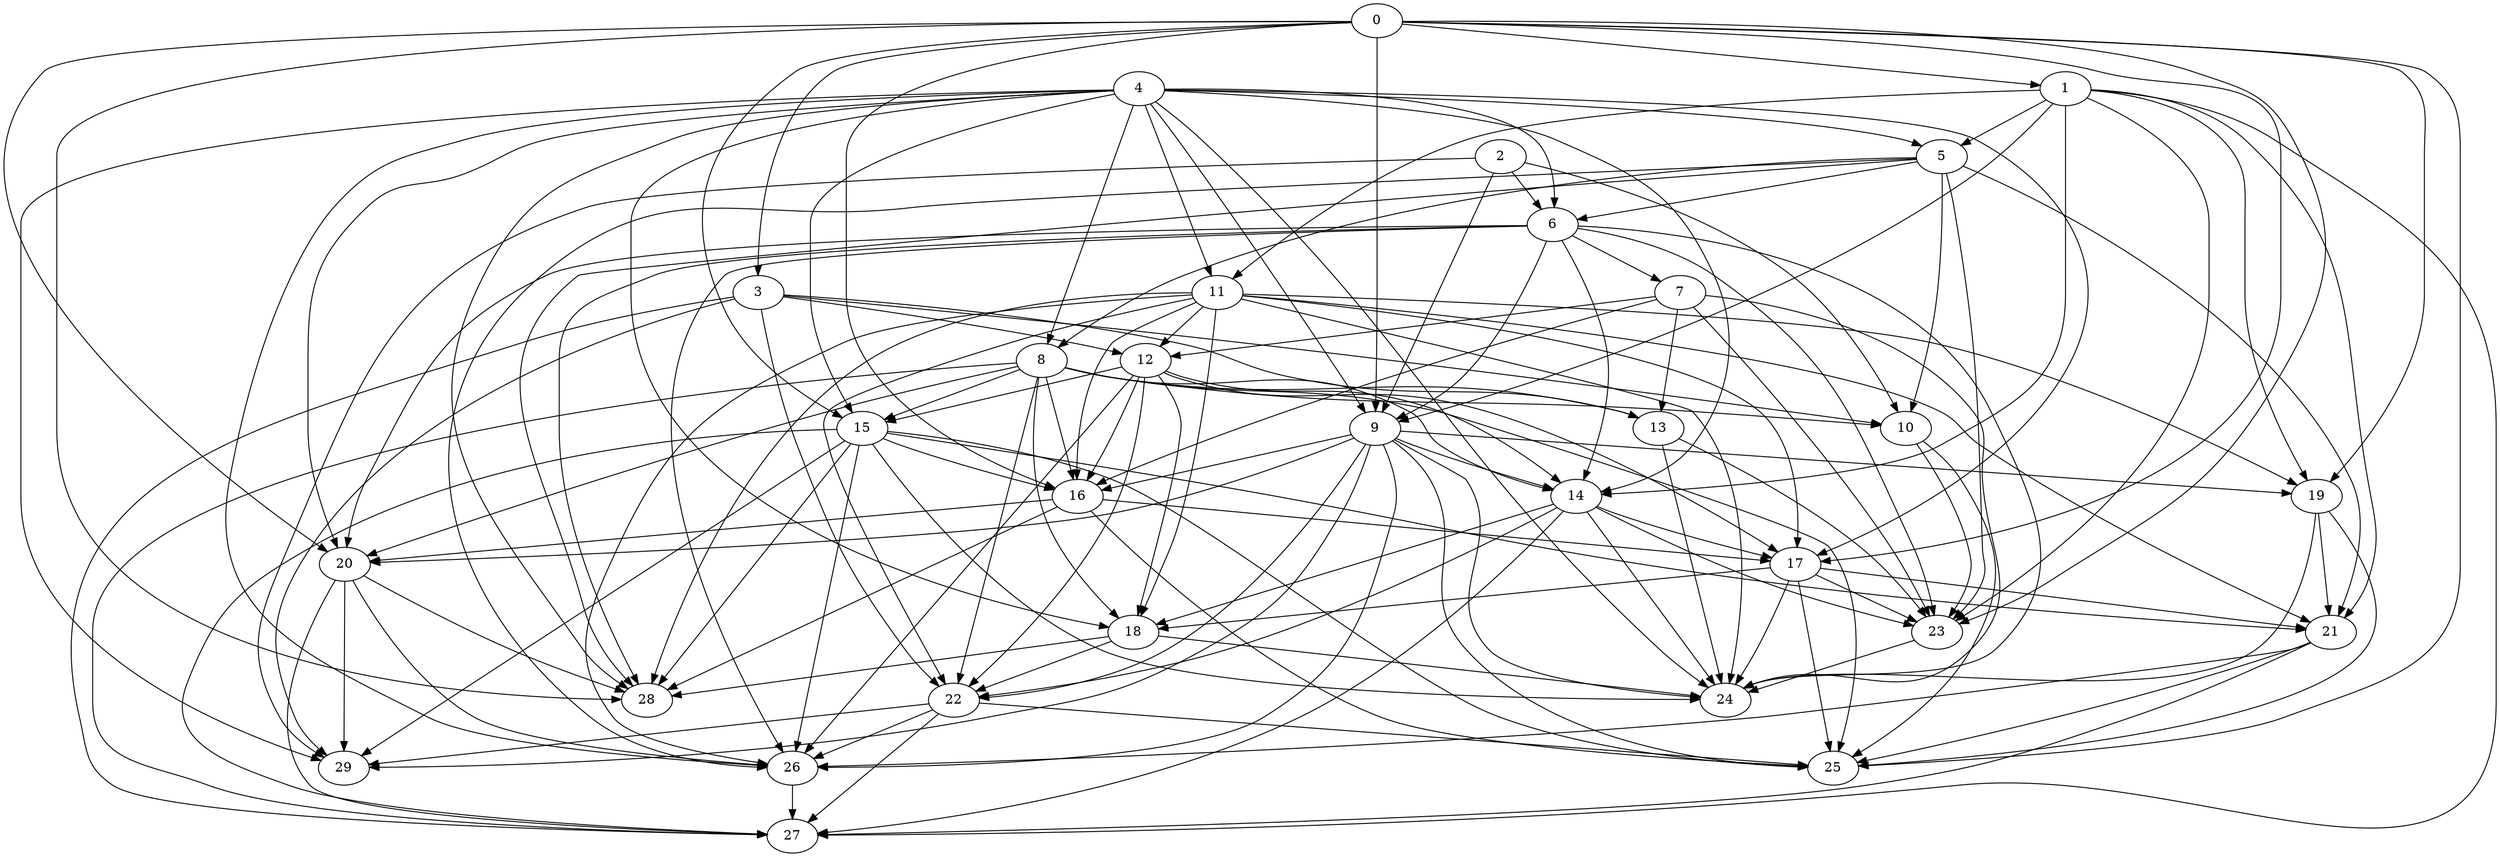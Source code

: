 digraph "Random_Nodes_30_Density_4.83_CCR_1.00_WeightType_Random_Homogeneous-4" {
0 [Weight=19];
1 [Weight=29];
4 [Weight=24];
5 [Weight=44];
2 [Weight=15];
6 [Weight=24];
11 [Weight=44];
7 [Weight=24];
3 [Weight=10];
12 [Weight=39];
9 [Weight=24];
8 [Weight=19];
14 [Weight=39];
15 [Weight=19];
16 [Weight=10];
17 [Weight=24];
18 [Weight=34];
13 [Weight=49];
19 [Weight=15];
20 [Weight=29];
10 [Weight=19];
22 [Weight=29];
21 [Weight=19];
23 [Weight=29];
26 [Weight=44];
24 [Weight=49];
29 [Weight=49];
28 [Weight=39];
25 [Weight=29];
27 [Weight=24];
22 -> 26 [Weight=3];
7 -> 23 [Weight=3];
1 -> 21 [Weight=7];
6 -> 24 [Weight=2];
9 -> 14 [Weight=9];
11 -> 12 [Weight=9];
17 -> 25 [Weight=7];
4 -> 8 [Weight=10];
4 -> 18 [Weight=8];
8 -> 20 [Weight=5];
13 -> 23 [Weight=9];
2 -> 6 [Weight=4];
5 -> 10 [Weight=6];
6 -> 26 [Weight=8];
23 -> 24 [Weight=4];
18 -> 24 [Weight=8];
16 -> 20 [Weight=10];
22 -> 25 [Weight=6];
4 -> 14 [Weight=10];
8 -> 13 [Weight=5];
20 -> 27 [Weight=3];
6 -> 7 [Weight=5];
16 -> 17 [Weight=3];
3 -> 10 [Weight=7];
9 -> 26 [Weight=10];
8 -> 16 [Weight=4];
12 -> 26 [Weight=3];
0 -> 1 [Weight=8];
8 -> 14 [Weight=3];
11 -> 26 [Weight=8];
10 -> 23 [Weight=2];
5 -> 6 [Weight=7];
11 -> 24 [Weight=5];
2 -> 10 [Weight=7];
11 -> 28 [Weight=8];
15 -> 29 [Weight=8];
4 -> 6 [Weight=4];
12 -> 14 [Weight=6];
2 -> 29 [Weight=7];
6 -> 20 [Weight=7];
5 -> 21 [Weight=9];
20 -> 28 [Weight=10];
0 -> 25 [Weight=9];
11 -> 22 [Weight=8];
11 -> 18 [Weight=6];
17 -> 24 [Weight=5];
0 -> 15 [Weight=7];
26 -> 27 [Weight=2];
12 -> 15 [Weight=6];
3 -> 27 [Weight=9];
9 -> 20 [Weight=7];
1 -> 23 [Weight=3];
9 -> 29 [Weight=4];
3 -> 29 [Weight=7];
3 -> 22 [Weight=8];
8 -> 18 [Weight=9];
18 -> 28 [Weight=6];
12 -> 17 [Weight=9];
2 -> 9 [Weight=2];
5 -> 8 [Weight=2];
0 -> 3 [Weight=3];
8 -> 22 [Weight=5];
15 -> 16 [Weight=4];
21 -> 27 [Weight=2];
0 -> 16 [Weight=7];
4 -> 17 [Weight=9];
5 -> 26 [Weight=4];
17 -> 18 [Weight=2];
8 -> 25 [Weight=5];
19 -> 24 [Weight=9];
15 -> 24 [Weight=2];
20 -> 26 [Weight=5];
4 -> 28 [Weight=8];
14 -> 23 [Weight=7];
13 -> 24 [Weight=6];
3 -> 12 [Weight=9];
0 -> 20 [Weight=4];
8 -> 10 [Weight=3];
0 -> 28 [Weight=10];
17 -> 23 [Weight=8];
22 -> 29 [Weight=4];
19 -> 21 [Weight=3];
9 -> 19 [Weight=10];
14 -> 27 [Weight=7];
1 -> 5 [Weight=7];
4 -> 26 [Weight=6];
7 -> 24 [Weight=7];
7 -> 13 [Weight=6];
11 -> 17 [Weight=5];
11 -> 19 [Weight=2];
8 -> 27 [Weight=9];
4 -> 20 [Weight=2];
21 -> 25 [Weight=7];
9 -> 24 [Weight=4];
9 -> 16 [Weight=8];
17 -> 21 [Weight=5];
15 -> 28 [Weight=9];
0 -> 19 [Weight=2];
9 -> 25 [Weight=3];
15 -> 25 [Weight=8];
5 -> 28 [Weight=8];
4 -> 11 [Weight=5];
15 -> 21 [Weight=8];
5 -> 23 [Weight=10];
19 -> 25 [Weight=9];
7 -> 12 [Weight=9];
21 -> 26 [Weight=5];
11 -> 16 [Weight=8];
4 -> 15 [Weight=5];
1 -> 14 [Weight=6];
4 -> 24 [Weight=7];
0 -> 23 [Weight=5];
1 -> 11 [Weight=5];
12 -> 16 [Weight=6];
14 -> 24 [Weight=8];
3 -> 13 [Weight=4];
7 -> 16 [Weight=5];
1 -> 19 [Weight=3];
15 -> 26 [Weight=6];
6 -> 28 [Weight=9];
11 -> 21 [Weight=5];
16 -> 25 [Weight=4];
6 -> 14 [Weight=4];
18 -> 22 [Weight=6];
14 -> 17 [Weight=5];
6 -> 9 [Weight=4];
22 -> 27 [Weight=9];
1 -> 27 [Weight=8];
10 -> 25 [Weight=5];
8 -> 15 [Weight=5];
12 -> 22 [Weight=7];
6 -> 23 [Weight=3];
4 -> 5 [Weight=3];
12 -> 18 [Weight=9];
9 -> 22 [Weight=2];
0 -> 9 [Weight=8];
16 -> 28 [Weight=3];
20 -> 29 [Weight=2];
4 -> 29 [Weight=5];
4 -> 9 [Weight=5];
14 -> 22 [Weight=10];
0 -> 17 [Weight=2];
1 -> 9 [Weight=5];
15 -> 27 [Weight=3];
14 -> 18 [Weight=9];
}

